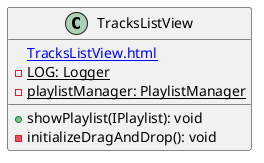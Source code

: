 @startuml

    class TracksListView {
        [[TracksListView.html]]
        {static} -LOG: Logger
        {static} -playlistManager: PlaylistManager
        +showPlaylist(IPlaylist): void
        -initializeDragAndDrop(): void
    }

@enduml
